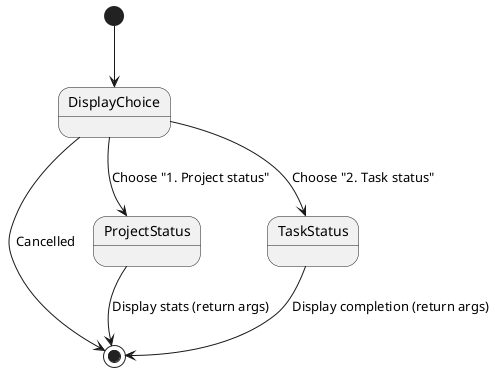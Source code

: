 @startuml Status Command State Diagram

[*] --> DisplayChoice
DisplayChoice --> [*] : Cancelled
DisplayChoice --> ProjectStatus : Choose "1. Project status"
DisplayChoice --> TaskStatus : Choose "2. Task status"

ProjectStatus --> [*] : Display stats (return args)
TaskStatus --> [*] : Display completion (return args)
@enduml